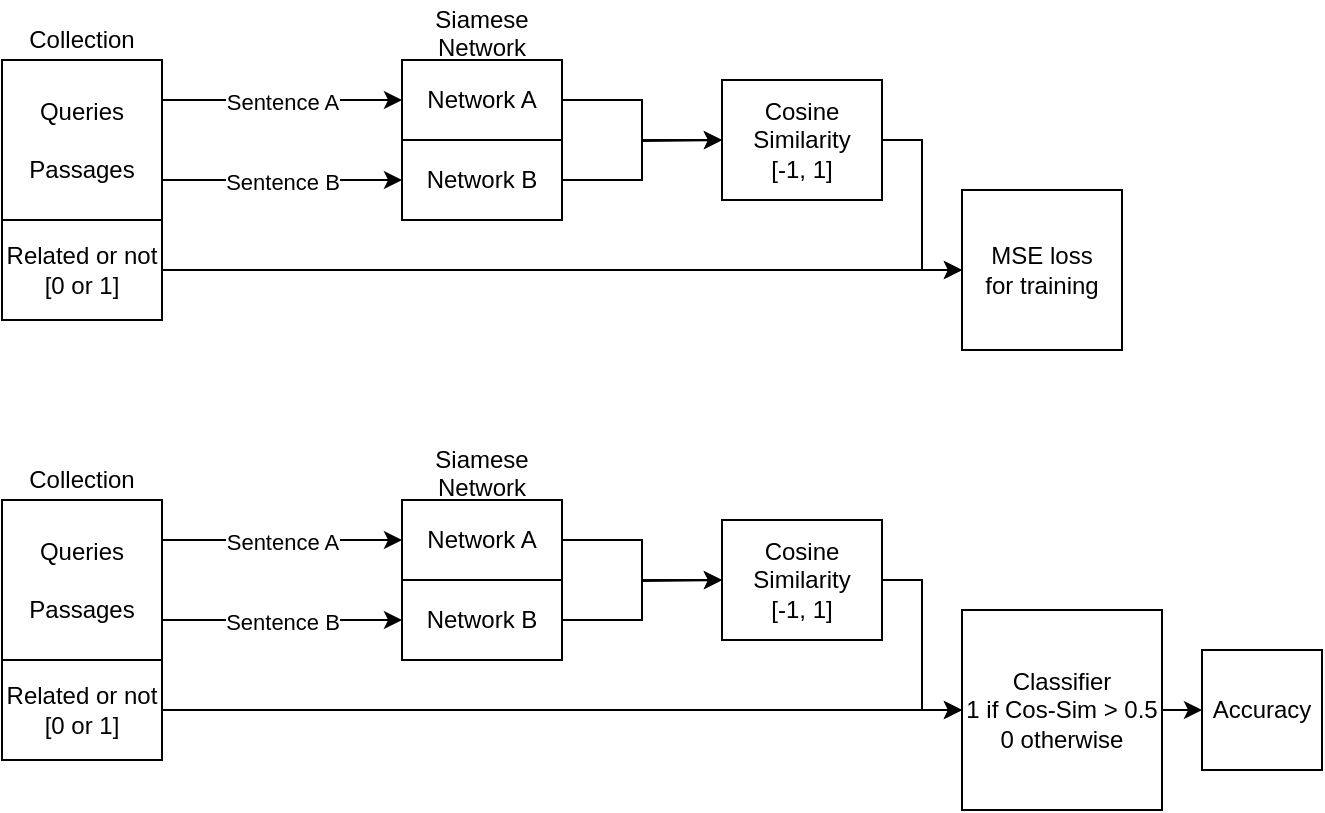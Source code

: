 <mxfile version="22.1.4" type="device">
  <diagram id="C5RBs43oDa-KdzZeNtuy" name="Page-1">
    <mxGraphModel dx="1147" dy="699" grid="1" gridSize="10" guides="1" tooltips="1" connect="1" arrows="1" fold="1" page="1" pageScale="1" pageWidth="827" pageHeight="1169" math="0" shadow="0">
      <root>
        <mxCell id="WIyWlLk6GJQsqaUBKTNV-0" />
        <mxCell id="WIyWlLk6GJQsqaUBKTNV-1" parent="WIyWlLk6GJQsqaUBKTNV-0" />
        <mxCell id="uCfa01waHN8nlS-nhOO8-7" value="Sentence A" style="edgeStyle=orthogonalEdgeStyle;rounded=0;orthogonalLoop=1;jettySize=auto;html=1;exitX=1;exitY=0.25;exitDx=0;exitDy=0;entryX=0;entryY=0.25;entryDx=0;entryDy=0;" edge="1" parent="WIyWlLk6GJQsqaUBKTNV-1" source="uCfa01waHN8nlS-nhOO8-0">
          <mxGeometry relative="1" as="geometry">
            <mxPoint x="280" y="100" as="targetPoint" />
          </mxGeometry>
        </mxCell>
        <mxCell id="uCfa01waHN8nlS-nhOO8-8" value="Sentence B" style="edgeStyle=orthogonalEdgeStyle;rounded=0;orthogonalLoop=1;jettySize=auto;html=1;exitX=1;exitY=0.75;exitDx=0;exitDy=0;entryX=0;entryY=0.75;entryDx=0;entryDy=0;" edge="1" parent="WIyWlLk6GJQsqaUBKTNV-1" source="uCfa01waHN8nlS-nhOO8-0">
          <mxGeometry relative="1" as="geometry">
            <mxPoint x="280" y="140" as="targetPoint" />
          </mxGeometry>
        </mxCell>
        <mxCell id="uCfa01waHN8nlS-nhOO8-0" value="&lt;div&gt;Queries&lt;/div&gt;&lt;div&gt;&lt;br&gt;&lt;/div&gt;&lt;div&gt;Passages&lt;br&gt;&lt;/div&gt;" style="whiteSpace=wrap;html=1;aspect=fixed;" vertex="1" parent="WIyWlLk6GJQsqaUBKTNV-1">
          <mxGeometry x="80" y="80" width="80" height="80" as="geometry" />
        </mxCell>
        <UserObject label="Collection" placeholders="1" name="Variable" id="uCfa01waHN8nlS-nhOO8-3">
          <mxCell style="text;html=1;strokeColor=none;fillColor=none;align=center;verticalAlign=middle;whiteSpace=wrap;overflow=hidden;" vertex="1" parent="WIyWlLk6GJQsqaUBKTNV-1">
            <mxGeometry x="80" y="60" width="80" height="20" as="geometry" />
          </mxCell>
        </UserObject>
        <mxCell id="uCfa01waHN8nlS-nhOO8-15" style="edgeStyle=orthogonalEdgeStyle;rounded=0;orthogonalLoop=1;jettySize=auto;html=1;exitX=1;exitY=0.5;exitDx=0;exitDy=0;entryX=0;entryY=0.5;entryDx=0;entryDy=0;" edge="1" parent="WIyWlLk6GJQsqaUBKTNV-1" source="uCfa01waHN8nlS-nhOO8-11" target="uCfa01waHN8nlS-nhOO8-14">
          <mxGeometry relative="1" as="geometry" />
        </mxCell>
        <mxCell id="uCfa01waHN8nlS-nhOO8-11" value="Network A" style="rounded=0;whiteSpace=wrap;html=1;" vertex="1" parent="WIyWlLk6GJQsqaUBKTNV-1">
          <mxGeometry x="280" y="80" width="80" height="40" as="geometry" />
        </mxCell>
        <mxCell id="uCfa01waHN8nlS-nhOO8-16" style="edgeStyle=orthogonalEdgeStyle;rounded=0;orthogonalLoop=1;jettySize=auto;html=1;exitX=1;exitY=0.5;exitDx=0;exitDy=0;" edge="1" parent="WIyWlLk6GJQsqaUBKTNV-1" source="uCfa01waHN8nlS-nhOO8-12">
          <mxGeometry relative="1" as="geometry">
            <mxPoint x="440" y="120" as="targetPoint" />
          </mxGeometry>
        </mxCell>
        <mxCell id="uCfa01waHN8nlS-nhOO8-12" value="Network B" style="rounded=0;whiteSpace=wrap;html=1;" vertex="1" parent="WIyWlLk6GJQsqaUBKTNV-1">
          <mxGeometry x="280" y="120" width="80" height="40" as="geometry" />
        </mxCell>
        <mxCell id="uCfa01waHN8nlS-nhOO8-22" style="edgeStyle=orthogonalEdgeStyle;rounded=0;orthogonalLoop=1;jettySize=auto;html=1;exitX=1;exitY=0.5;exitDx=0;exitDy=0;entryX=0;entryY=0.5;entryDx=0;entryDy=0;" edge="1" parent="WIyWlLk6GJQsqaUBKTNV-1" source="uCfa01waHN8nlS-nhOO8-14" target="uCfa01waHN8nlS-nhOO8-21">
          <mxGeometry relative="1" as="geometry" />
        </mxCell>
        <mxCell id="uCfa01waHN8nlS-nhOO8-14" value="&lt;div&gt;Cosine Similarity &lt;br&gt;&lt;/div&gt;&lt;div&gt;[-1, 1]&lt;br&gt;&lt;/div&gt;" style="rounded=0;whiteSpace=wrap;html=1;" vertex="1" parent="WIyWlLk6GJQsqaUBKTNV-1">
          <mxGeometry x="440" y="90" width="80" height="60" as="geometry" />
        </mxCell>
        <UserObject label="Siamese Network" placeholders="1" name="Variable" id="uCfa01waHN8nlS-nhOO8-17">
          <mxCell style="text;html=1;strokeColor=none;fillColor=none;align=center;verticalAlign=middle;whiteSpace=wrap;overflow=hidden;" vertex="1" parent="WIyWlLk6GJQsqaUBKTNV-1">
            <mxGeometry x="280" y="50" width="80" height="30" as="geometry" />
          </mxCell>
        </UserObject>
        <mxCell id="uCfa01waHN8nlS-nhOO8-24" style="edgeStyle=orthogonalEdgeStyle;rounded=0;orthogonalLoop=1;jettySize=auto;html=1;exitX=1;exitY=0.5;exitDx=0;exitDy=0;entryX=0;entryY=0.5;entryDx=0;entryDy=0;" edge="1" parent="WIyWlLk6GJQsqaUBKTNV-1" source="uCfa01waHN8nlS-nhOO8-20" target="uCfa01waHN8nlS-nhOO8-21">
          <mxGeometry relative="1" as="geometry" />
        </mxCell>
        <mxCell id="uCfa01waHN8nlS-nhOO8-20" value="Related or not [0 or 1]" style="rounded=0;whiteSpace=wrap;html=1;" vertex="1" parent="WIyWlLk6GJQsqaUBKTNV-1">
          <mxGeometry x="80" y="160" width="80" height="50" as="geometry" />
        </mxCell>
        <mxCell id="uCfa01waHN8nlS-nhOO8-21" value="&lt;div&gt;MSE loss&lt;/div&gt;&lt;div&gt;for training&lt;br&gt;&lt;/div&gt;" style="whiteSpace=wrap;html=1;aspect=fixed;" vertex="1" parent="WIyWlLk6GJQsqaUBKTNV-1">
          <mxGeometry x="560" y="145" width="80" height="80" as="geometry" />
        </mxCell>
        <mxCell id="uCfa01waHN8nlS-nhOO8-25" value="Sentence A" style="edgeStyle=orthogonalEdgeStyle;rounded=0;orthogonalLoop=1;jettySize=auto;html=1;exitX=1;exitY=0.25;exitDx=0;exitDy=0;entryX=0;entryY=0.25;entryDx=0;entryDy=0;" edge="1" parent="WIyWlLk6GJQsqaUBKTNV-1" source="uCfa01waHN8nlS-nhOO8-27">
          <mxGeometry relative="1" as="geometry">
            <mxPoint x="280" y="320" as="targetPoint" />
          </mxGeometry>
        </mxCell>
        <mxCell id="uCfa01waHN8nlS-nhOO8-26" value="Sentence B" style="edgeStyle=orthogonalEdgeStyle;rounded=0;orthogonalLoop=1;jettySize=auto;html=1;exitX=1;exitY=0.75;exitDx=0;exitDy=0;entryX=0;entryY=0.75;entryDx=0;entryDy=0;" edge="1" parent="WIyWlLk6GJQsqaUBKTNV-1" source="uCfa01waHN8nlS-nhOO8-27">
          <mxGeometry relative="1" as="geometry">
            <mxPoint x="280" y="360" as="targetPoint" />
          </mxGeometry>
        </mxCell>
        <mxCell id="uCfa01waHN8nlS-nhOO8-27" value="&lt;div&gt;Queries&lt;/div&gt;&lt;div&gt;&lt;br&gt;&lt;/div&gt;&lt;div&gt;Passages&lt;br&gt;&lt;/div&gt;" style="whiteSpace=wrap;html=1;aspect=fixed;" vertex="1" parent="WIyWlLk6GJQsqaUBKTNV-1">
          <mxGeometry x="80" y="300" width="80" height="80" as="geometry" />
        </mxCell>
        <UserObject label="Collection" placeholders="1" name="Variable" id="uCfa01waHN8nlS-nhOO8-28">
          <mxCell style="text;html=1;strokeColor=none;fillColor=none;align=center;verticalAlign=middle;whiteSpace=wrap;overflow=hidden;" vertex="1" parent="WIyWlLk6GJQsqaUBKTNV-1">
            <mxGeometry x="80" y="280" width="80" height="20" as="geometry" />
          </mxCell>
        </UserObject>
        <mxCell id="uCfa01waHN8nlS-nhOO8-29" style="edgeStyle=orthogonalEdgeStyle;rounded=0;orthogonalLoop=1;jettySize=auto;html=1;exitX=1;exitY=0.5;exitDx=0;exitDy=0;entryX=0;entryY=0.5;entryDx=0;entryDy=0;" edge="1" parent="WIyWlLk6GJQsqaUBKTNV-1" source="uCfa01waHN8nlS-nhOO8-30" target="uCfa01waHN8nlS-nhOO8-34">
          <mxGeometry relative="1" as="geometry" />
        </mxCell>
        <mxCell id="uCfa01waHN8nlS-nhOO8-30" value="Network A" style="rounded=0;whiteSpace=wrap;html=1;" vertex="1" parent="WIyWlLk6GJQsqaUBKTNV-1">
          <mxGeometry x="280" y="300" width="80" height="40" as="geometry" />
        </mxCell>
        <mxCell id="uCfa01waHN8nlS-nhOO8-31" style="edgeStyle=orthogonalEdgeStyle;rounded=0;orthogonalLoop=1;jettySize=auto;html=1;exitX=1;exitY=0.5;exitDx=0;exitDy=0;" edge="1" parent="WIyWlLk6GJQsqaUBKTNV-1" source="uCfa01waHN8nlS-nhOO8-32">
          <mxGeometry relative="1" as="geometry">
            <mxPoint x="440" y="340" as="targetPoint" />
          </mxGeometry>
        </mxCell>
        <mxCell id="uCfa01waHN8nlS-nhOO8-32" value="Network B" style="rounded=0;whiteSpace=wrap;html=1;" vertex="1" parent="WIyWlLk6GJQsqaUBKTNV-1">
          <mxGeometry x="280" y="340" width="80" height="40" as="geometry" />
        </mxCell>
        <mxCell id="uCfa01waHN8nlS-nhOO8-33" style="edgeStyle=orthogonalEdgeStyle;rounded=0;orthogonalLoop=1;jettySize=auto;html=1;exitX=1;exitY=0.5;exitDx=0;exitDy=0;entryX=0;entryY=0.5;entryDx=0;entryDy=0;" edge="1" parent="WIyWlLk6GJQsqaUBKTNV-1" source="uCfa01waHN8nlS-nhOO8-34" target="uCfa01waHN8nlS-nhOO8-38">
          <mxGeometry relative="1" as="geometry" />
        </mxCell>
        <mxCell id="uCfa01waHN8nlS-nhOO8-34" value="&lt;div&gt;Cosine Similarity &lt;br&gt;&lt;/div&gt;&lt;div&gt;[-1, 1]&lt;br&gt;&lt;/div&gt;" style="rounded=0;whiteSpace=wrap;html=1;" vertex="1" parent="WIyWlLk6GJQsqaUBKTNV-1">
          <mxGeometry x="440" y="310" width="80" height="60" as="geometry" />
        </mxCell>
        <UserObject label="Siamese Network" placeholders="1" name="Variable" id="uCfa01waHN8nlS-nhOO8-35">
          <mxCell style="text;html=1;strokeColor=none;fillColor=none;align=center;verticalAlign=middle;whiteSpace=wrap;overflow=hidden;" vertex="1" parent="WIyWlLk6GJQsqaUBKTNV-1">
            <mxGeometry x="280" y="270" width="80" height="30" as="geometry" />
          </mxCell>
        </UserObject>
        <mxCell id="uCfa01waHN8nlS-nhOO8-36" style="edgeStyle=orthogonalEdgeStyle;rounded=0;orthogonalLoop=1;jettySize=auto;html=1;exitX=1;exitY=0.5;exitDx=0;exitDy=0;entryX=0;entryY=0.5;entryDx=0;entryDy=0;" edge="1" parent="WIyWlLk6GJQsqaUBKTNV-1" source="uCfa01waHN8nlS-nhOO8-37" target="uCfa01waHN8nlS-nhOO8-38">
          <mxGeometry relative="1" as="geometry" />
        </mxCell>
        <mxCell id="uCfa01waHN8nlS-nhOO8-37" value="Related or not [0 or 1]" style="rounded=0;whiteSpace=wrap;html=1;" vertex="1" parent="WIyWlLk6GJQsqaUBKTNV-1">
          <mxGeometry x="80" y="380" width="80" height="50" as="geometry" />
        </mxCell>
        <mxCell id="uCfa01waHN8nlS-nhOO8-41" style="edgeStyle=orthogonalEdgeStyle;rounded=0;orthogonalLoop=1;jettySize=auto;html=1;exitX=1;exitY=0.5;exitDx=0;exitDy=0;entryX=0;entryY=0.5;entryDx=0;entryDy=0;" edge="1" parent="WIyWlLk6GJQsqaUBKTNV-1" source="uCfa01waHN8nlS-nhOO8-38" target="uCfa01waHN8nlS-nhOO8-39">
          <mxGeometry relative="1" as="geometry" />
        </mxCell>
        <mxCell id="uCfa01waHN8nlS-nhOO8-38" value="&lt;div&gt;Classifier&lt;/div&gt;&lt;div&gt;1 if Cos-Sim &amp;gt; 0.5&lt;/div&gt;&lt;div&gt;0 otherwise&lt;br&gt;&lt;/div&gt;" style="whiteSpace=wrap;html=1;aspect=fixed;" vertex="1" parent="WIyWlLk6GJQsqaUBKTNV-1">
          <mxGeometry x="560" y="355" width="100" height="100" as="geometry" />
        </mxCell>
        <mxCell id="uCfa01waHN8nlS-nhOO8-39" value="Accuracy" style="rounded=0;whiteSpace=wrap;html=1;" vertex="1" parent="WIyWlLk6GJQsqaUBKTNV-1">
          <mxGeometry x="680" y="375" width="60" height="60" as="geometry" />
        </mxCell>
      </root>
    </mxGraphModel>
  </diagram>
</mxfile>
